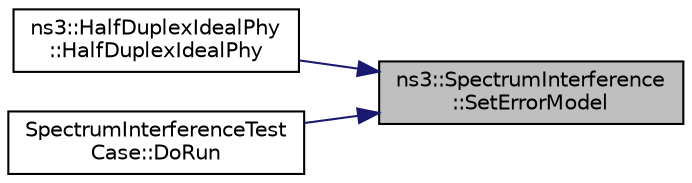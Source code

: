 digraph "ns3::SpectrumInterference::SetErrorModel"
{
 // LATEX_PDF_SIZE
  edge [fontname="Helvetica",fontsize="10",labelfontname="Helvetica",labelfontsize="10"];
  node [fontname="Helvetica",fontsize="10",shape=record];
  rankdir="RL";
  Node1 [label="ns3::SpectrumInterference\l::SetErrorModel",height=0.2,width=0.4,color="black", fillcolor="grey75", style="filled", fontcolor="black",tooltip="Set the SpectrumErrorModel to be used."];
  Node1 -> Node2 [dir="back",color="midnightblue",fontsize="10",style="solid",fontname="Helvetica"];
  Node2 [label="ns3::HalfDuplexIdealPhy\l::HalfDuplexIdealPhy",height=0.2,width=0.4,color="black", fillcolor="white", style="filled",URL="$classns3_1_1_half_duplex_ideal_phy.html#ae2c8e7505a1e3850f9bef6517c22a614",tooltip=" "];
  Node1 -> Node3 [dir="back",color="midnightblue",fontsize="10",style="solid",fontname="Helvetica"];
  Node3 [label="SpectrumInterferenceTest\lCase::DoRun",height=0.2,width=0.4,color="black", fillcolor="white", style="filled",URL="$class_spectrum_interference_test_case.html#a5ac9568ed05b26e38fea7c409805e7e0",tooltip="Implementation to actually run this TestCase."];
}
